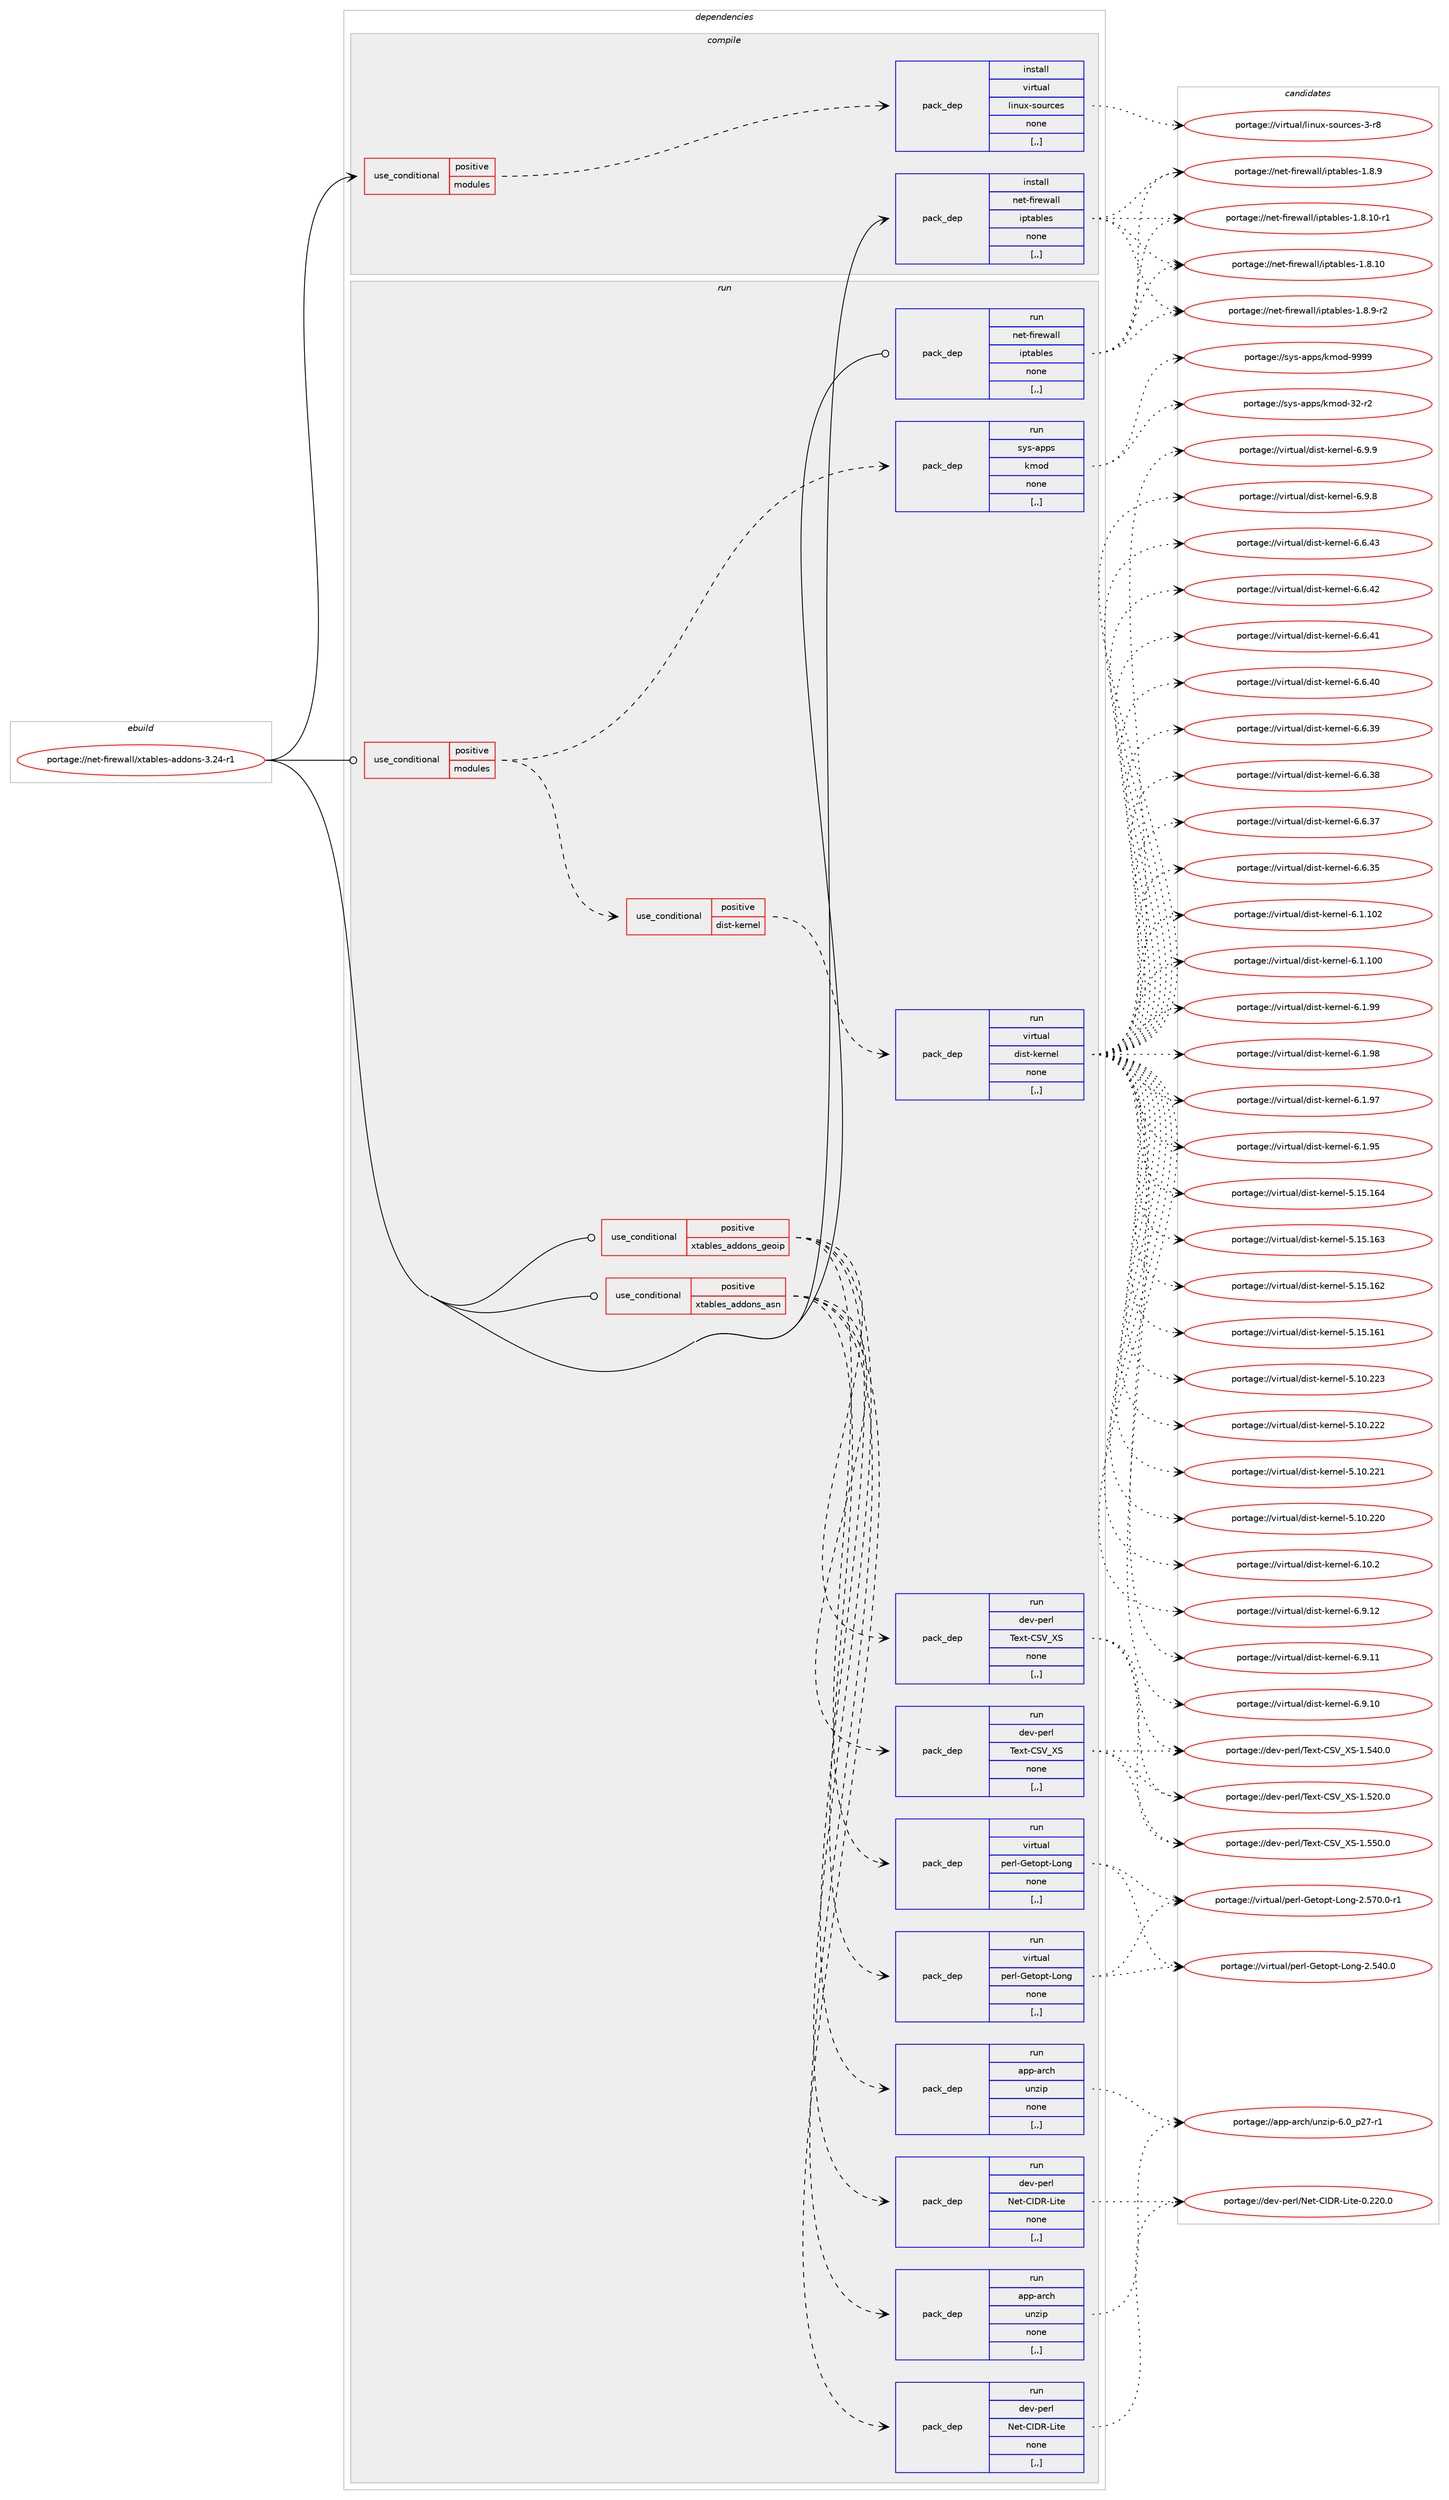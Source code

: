 digraph prolog {

# *************
# Graph options
# *************

newrank=true;
concentrate=true;
compound=true;
graph [rankdir=LR,fontname=Helvetica,fontsize=10,ranksep=1.5];#, ranksep=2.5, nodesep=0.2];
edge  [arrowhead=vee];
node  [fontname=Helvetica,fontsize=10];

# **********
# The ebuild
# **********

subgraph cluster_leftcol {
color=gray;
label=<<i>ebuild</i>>;
id [label="portage://net-firewall/xtables-addons-3.24-r1", color=red, width=4, href="../net-firewall/xtables-addons-3.24-r1.svg"];
}

# ****************
# The dependencies
# ****************

subgraph cluster_midcol {
color=gray;
label=<<i>dependencies</i>>;
subgraph cluster_compile {
fillcolor="#eeeeee";
style=filled;
label=<<i>compile</i>>;
subgraph cond90110 {
dependency347091 [label=<<TABLE BORDER="0" CELLBORDER="1" CELLSPACING="0" CELLPADDING="4"><TR><TD ROWSPAN="3" CELLPADDING="10">use_conditional</TD></TR><TR><TD>positive</TD></TR><TR><TD>modules</TD></TR></TABLE>>, shape=none, color=red];
subgraph pack254386 {
dependency347092 [label=<<TABLE BORDER="0" CELLBORDER="1" CELLSPACING="0" CELLPADDING="4" WIDTH="220"><TR><TD ROWSPAN="6" CELLPADDING="30">pack_dep</TD></TR><TR><TD WIDTH="110">install</TD></TR><TR><TD>virtual</TD></TR><TR><TD>linux-sources</TD></TR><TR><TD>none</TD></TR><TR><TD>[,,]</TD></TR></TABLE>>, shape=none, color=blue];
}
dependency347091:e -> dependency347092:w [weight=20,style="dashed",arrowhead="vee"];
}
id:e -> dependency347091:w [weight=20,style="solid",arrowhead="vee"];
subgraph pack254387 {
dependency347093 [label=<<TABLE BORDER="0" CELLBORDER="1" CELLSPACING="0" CELLPADDING="4" WIDTH="220"><TR><TD ROWSPAN="6" CELLPADDING="30">pack_dep</TD></TR><TR><TD WIDTH="110">install</TD></TR><TR><TD>net-firewall</TD></TR><TR><TD>iptables</TD></TR><TR><TD>none</TD></TR><TR><TD>[,,]</TD></TR></TABLE>>, shape=none, color=blue];
}
id:e -> dependency347093:w [weight=20,style="solid",arrowhead="vee"];
}
subgraph cluster_compileandrun {
fillcolor="#eeeeee";
style=filled;
label=<<i>compile and run</i>>;
}
subgraph cluster_run {
fillcolor="#eeeeee";
style=filled;
label=<<i>run</i>>;
subgraph cond90111 {
dependency347094 [label=<<TABLE BORDER="0" CELLBORDER="1" CELLSPACING="0" CELLPADDING="4"><TR><TD ROWSPAN="3" CELLPADDING="10">use_conditional</TD></TR><TR><TD>positive</TD></TR><TR><TD>modules</TD></TR></TABLE>>, shape=none, color=red];
subgraph pack254388 {
dependency347095 [label=<<TABLE BORDER="0" CELLBORDER="1" CELLSPACING="0" CELLPADDING="4" WIDTH="220"><TR><TD ROWSPAN="6" CELLPADDING="30">pack_dep</TD></TR><TR><TD WIDTH="110">run</TD></TR><TR><TD>sys-apps</TD></TR><TR><TD>kmod</TD></TR><TR><TD>none</TD></TR><TR><TD>[,,]</TD></TR></TABLE>>, shape=none, color=blue];
}
dependency347094:e -> dependency347095:w [weight=20,style="dashed",arrowhead="vee"];
subgraph cond90112 {
dependency347096 [label=<<TABLE BORDER="0" CELLBORDER="1" CELLSPACING="0" CELLPADDING="4"><TR><TD ROWSPAN="3" CELLPADDING="10">use_conditional</TD></TR><TR><TD>positive</TD></TR><TR><TD>dist-kernel</TD></TR></TABLE>>, shape=none, color=red];
subgraph pack254389 {
dependency347097 [label=<<TABLE BORDER="0" CELLBORDER="1" CELLSPACING="0" CELLPADDING="4" WIDTH="220"><TR><TD ROWSPAN="6" CELLPADDING="30">pack_dep</TD></TR><TR><TD WIDTH="110">run</TD></TR><TR><TD>virtual</TD></TR><TR><TD>dist-kernel</TD></TR><TR><TD>none</TD></TR><TR><TD>[,,]</TD></TR></TABLE>>, shape=none, color=blue];
}
dependency347096:e -> dependency347097:w [weight=20,style="dashed",arrowhead="vee"];
}
dependency347094:e -> dependency347096:w [weight=20,style="dashed",arrowhead="vee"];
}
id:e -> dependency347094:w [weight=20,style="solid",arrowhead="odot"];
subgraph cond90113 {
dependency347098 [label=<<TABLE BORDER="0" CELLBORDER="1" CELLSPACING="0" CELLPADDING="4"><TR><TD ROWSPAN="3" CELLPADDING="10">use_conditional</TD></TR><TR><TD>positive</TD></TR><TR><TD>xtables_addons_asn</TD></TR></TABLE>>, shape=none, color=red];
subgraph pack254390 {
dependency347099 [label=<<TABLE BORDER="0" CELLBORDER="1" CELLSPACING="0" CELLPADDING="4" WIDTH="220"><TR><TD ROWSPAN="6" CELLPADDING="30">pack_dep</TD></TR><TR><TD WIDTH="110">run</TD></TR><TR><TD>app-arch</TD></TR><TR><TD>unzip</TD></TR><TR><TD>none</TD></TR><TR><TD>[,,]</TD></TR></TABLE>>, shape=none, color=blue];
}
dependency347098:e -> dependency347099:w [weight=20,style="dashed",arrowhead="vee"];
subgraph pack254391 {
dependency347100 [label=<<TABLE BORDER="0" CELLBORDER="1" CELLSPACING="0" CELLPADDING="4" WIDTH="220"><TR><TD ROWSPAN="6" CELLPADDING="30">pack_dep</TD></TR><TR><TD WIDTH="110">run</TD></TR><TR><TD>dev-perl</TD></TR><TR><TD>Net-CIDR-Lite</TD></TR><TR><TD>none</TD></TR><TR><TD>[,,]</TD></TR></TABLE>>, shape=none, color=blue];
}
dependency347098:e -> dependency347100:w [weight=20,style="dashed",arrowhead="vee"];
subgraph pack254392 {
dependency347101 [label=<<TABLE BORDER="0" CELLBORDER="1" CELLSPACING="0" CELLPADDING="4" WIDTH="220"><TR><TD ROWSPAN="6" CELLPADDING="30">pack_dep</TD></TR><TR><TD WIDTH="110">run</TD></TR><TR><TD>dev-perl</TD></TR><TR><TD>Text-CSV_XS</TD></TR><TR><TD>none</TD></TR><TR><TD>[,,]</TD></TR></TABLE>>, shape=none, color=blue];
}
dependency347098:e -> dependency347101:w [weight=20,style="dashed",arrowhead="vee"];
subgraph pack254393 {
dependency347102 [label=<<TABLE BORDER="0" CELLBORDER="1" CELLSPACING="0" CELLPADDING="4" WIDTH="220"><TR><TD ROWSPAN="6" CELLPADDING="30">pack_dep</TD></TR><TR><TD WIDTH="110">run</TD></TR><TR><TD>virtual</TD></TR><TR><TD>perl-Getopt-Long</TD></TR><TR><TD>none</TD></TR><TR><TD>[,,]</TD></TR></TABLE>>, shape=none, color=blue];
}
dependency347098:e -> dependency347102:w [weight=20,style="dashed",arrowhead="vee"];
}
id:e -> dependency347098:w [weight=20,style="solid",arrowhead="odot"];
subgraph cond90114 {
dependency347103 [label=<<TABLE BORDER="0" CELLBORDER="1" CELLSPACING="0" CELLPADDING="4"><TR><TD ROWSPAN="3" CELLPADDING="10">use_conditional</TD></TR><TR><TD>positive</TD></TR><TR><TD>xtables_addons_geoip</TD></TR></TABLE>>, shape=none, color=red];
subgraph pack254394 {
dependency347104 [label=<<TABLE BORDER="0" CELLBORDER="1" CELLSPACING="0" CELLPADDING="4" WIDTH="220"><TR><TD ROWSPAN="6" CELLPADDING="30">pack_dep</TD></TR><TR><TD WIDTH="110">run</TD></TR><TR><TD>app-arch</TD></TR><TR><TD>unzip</TD></TR><TR><TD>none</TD></TR><TR><TD>[,,]</TD></TR></TABLE>>, shape=none, color=blue];
}
dependency347103:e -> dependency347104:w [weight=20,style="dashed",arrowhead="vee"];
subgraph pack254395 {
dependency347105 [label=<<TABLE BORDER="0" CELLBORDER="1" CELLSPACING="0" CELLPADDING="4" WIDTH="220"><TR><TD ROWSPAN="6" CELLPADDING="30">pack_dep</TD></TR><TR><TD WIDTH="110">run</TD></TR><TR><TD>dev-perl</TD></TR><TR><TD>Net-CIDR-Lite</TD></TR><TR><TD>none</TD></TR><TR><TD>[,,]</TD></TR></TABLE>>, shape=none, color=blue];
}
dependency347103:e -> dependency347105:w [weight=20,style="dashed",arrowhead="vee"];
subgraph pack254396 {
dependency347106 [label=<<TABLE BORDER="0" CELLBORDER="1" CELLSPACING="0" CELLPADDING="4" WIDTH="220"><TR><TD ROWSPAN="6" CELLPADDING="30">pack_dep</TD></TR><TR><TD WIDTH="110">run</TD></TR><TR><TD>dev-perl</TD></TR><TR><TD>Text-CSV_XS</TD></TR><TR><TD>none</TD></TR><TR><TD>[,,]</TD></TR></TABLE>>, shape=none, color=blue];
}
dependency347103:e -> dependency347106:w [weight=20,style="dashed",arrowhead="vee"];
subgraph pack254397 {
dependency347107 [label=<<TABLE BORDER="0" CELLBORDER="1" CELLSPACING="0" CELLPADDING="4" WIDTH="220"><TR><TD ROWSPAN="6" CELLPADDING="30">pack_dep</TD></TR><TR><TD WIDTH="110">run</TD></TR><TR><TD>virtual</TD></TR><TR><TD>perl-Getopt-Long</TD></TR><TR><TD>none</TD></TR><TR><TD>[,,]</TD></TR></TABLE>>, shape=none, color=blue];
}
dependency347103:e -> dependency347107:w [weight=20,style="dashed",arrowhead="vee"];
}
id:e -> dependency347103:w [weight=20,style="solid",arrowhead="odot"];
subgraph pack254398 {
dependency347108 [label=<<TABLE BORDER="0" CELLBORDER="1" CELLSPACING="0" CELLPADDING="4" WIDTH="220"><TR><TD ROWSPAN="6" CELLPADDING="30">pack_dep</TD></TR><TR><TD WIDTH="110">run</TD></TR><TR><TD>net-firewall</TD></TR><TR><TD>iptables</TD></TR><TR><TD>none</TD></TR><TR><TD>[,,]</TD></TR></TABLE>>, shape=none, color=blue];
}
id:e -> dependency347108:w [weight=20,style="solid",arrowhead="odot"];
}
}

# **************
# The candidates
# **************

subgraph cluster_choices {
rank=same;
color=gray;
label=<<i>candidates</i>>;

subgraph choice254386 {
color=black;
nodesep=1;
choice1181051141161179710847108105110117120451151111171149910111545514511456 [label="portage://virtual/linux-sources-3-r8", color=red, width=4,href="../virtual/linux-sources-3-r8.svg"];
dependency347092:e -> choice1181051141161179710847108105110117120451151111171149910111545514511456:w [style=dotted,weight="100"];
}
subgraph choice254387 {
color=black;
nodesep=1;
choice1101011164510210511410111997108108471051121169798108101115454946564649484511449 [label="portage://net-firewall/iptables-1.8.10-r1", color=red, width=4,href="../net-firewall/iptables-1.8.10-r1.svg"];
choice110101116451021051141011199710810847105112116979810810111545494656464948 [label="portage://net-firewall/iptables-1.8.10", color=red, width=4,href="../net-firewall/iptables-1.8.10.svg"];
choice11010111645102105114101119971081084710511211697981081011154549465646574511450 [label="portage://net-firewall/iptables-1.8.9-r2", color=red, width=4,href="../net-firewall/iptables-1.8.9-r2.svg"];
choice1101011164510210511410111997108108471051121169798108101115454946564657 [label="portage://net-firewall/iptables-1.8.9", color=red, width=4,href="../net-firewall/iptables-1.8.9.svg"];
dependency347093:e -> choice1101011164510210511410111997108108471051121169798108101115454946564649484511449:w [style=dotted,weight="100"];
dependency347093:e -> choice110101116451021051141011199710810847105112116979810810111545494656464948:w [style=dotted,weight="100"];
dependency347093:e -> choice11010111645102105114101119971081084710511211697981081011154549465646574511450:w [style=dotted,weight="100"];
dependency347093:e -> choice1101011164510210511410111997108108471051121169798108101115454946564657:w [style=dotted,weight="100"];
}
subgraph choice254388 {
color=black;
nodesep=1;
choice1151211154597112112115471071091111004557575757 [label="portage://sys-apps/kmod-9999", color=red, width=4,href="../sys-apps/kmod-9999.svg"];
choice1151211154597112112115471071091111004551504511450 [label="portage://sys-apps/kmod-32-r2", color=red, width=4,href="../sys-apps/kmod-32-r2.svg"];
dependency347095:e -> choice1151211154597112112115471071091111004557575757:w [style=dotted,weight="100"];
dependency347095:e -> choice1151211154597112112115471071091111004551504511450:w [style=dotted,weight="100"];
}
subgraph choice254389 {
color=black;
nodesep=1;
choice11810511411611797108471001051151164510710111411010110845544649484650 [label="portage://virtual/dist-kernel-6.10.2", color=red, width=4,href="../virtual/dist-kernel-6.10.2.svg"];
choice11810511411611797108471001051151164510710111411010110845544657464950 [label="portage://virtual/dist-kernel-6.9.12", color=red, width=4,href="../virtual/dist-kernel-6.9.12.svg"];
choice11810511411611797108471001051151164510710111411010110845544657464949 [label="portage://virtual/dist-kernel-6.9.11", color=red, width=4,href="../virtual/dist-kernel-6.9.11.svg"];
choice11810511411611797108471001051151164510710111411010110845544657464948 [label="portage://virtual/dist-kernel-6.9.10", color=red, width=4,href="../virtual/dist-kernel-6.9.10.svg"];
choice118105114116117971084710010511511645107101114110101108455446574657 [label="portage://virtual/dist-kernel-6.9.9", color=red, width=4,href="../virtual/dist-kernel-6.9.9.svg"];
choice118105114116117971084710010511511645107101114110101108455446574656 [label="portage://virtual/dist-kernel-6.9.8", color=red, width=4,href="../virtual/dist-kernel-6.9.8.svg"];
choice11810511411611797108471001051151164510710111411010110845544654465251 [label="portage://virtual/dist-kernel-6.6.43", color=red, width=4,href="../virtual/dist-kernel-6.6.43.svg"];
choice11810511411611797108471001051151164510710111411010110845544654465250 [label="portage://virtual/dist-kernel-6.6.42", color=red, width=4,href="../virtual/dist-kernel-6.6.42.svg"];
choice11810511411611797108471001051151164510710111411010110845544654465249 [label="portage://virtual/dist-kernel-6.6.41", color=red, width=4,href="../virtual/dist-kernel-6.6.41.svg"];
choice11810511411611797108471001051151164510710111411010110845544654465248 [label="portage://virtual/dist-kernel-6.6.40", color=red, width=4,href="../virtual/dist-kernel-6.6.40.svg"];
choice11810511411611797108471001051151164510710111411010110845544654465157 [label="portage://virtual/dist-kernel-6.6.39", color=red, width=4,href="../virtual/dist-kernel-6.6.39.svg"];
choice11810511411611797108471001051151164510710111411010110845544654465156 [label="portage://virtual/dist-kernel-6.6.38", color=red, width=4,href="../virtual/dist-kernel-6.6.38.svg"];
choice11810511411611797108471001051151164510710111411010110845544654465155 [label="portage://virtual/dist-kernel-6.6.37", color=red, width=4,href="../virtual/dist-kernel-6.6.37.svg"];
choice11810511411611797108471001051151164510710111411010110845544654465153 [label="portage://virtual/dist-kernel-6.6.35", color=red, width=4,href="../virtual/dist-kernel-6.6.35.svg"];
choice1181051141161179710847100105115116451071011141101011084554464946494850 [label="portage://virtual/dist-kernel-6.1.102", color=red, width=4,href="../virtual/dist-kernel-6.1.102.svg"];
choice1181051141161179710847100105115116451071011141101011084554464946494848 [label="portage://virtual/dist-kernel-6.1.100", color=red, width=4,href="../virtual/dist-kernel-6.1.100.svg"];
choice11810511411611797108471001051151164510710111411010110845544649465757 [label="portage://virtual/dist-kernel-6.1.99", color=red, width=4,href="../virtual/dist-kernel-6.1.99.svg"];
choice11810511411611797108471001051151164510710111411010110845544649465756 [label="portage://virtual/dist-kernel-6.1.98", color=red, width=4,href="../virtual/dist-kernel-6.1.98.svg"];
choice11810511411611797108471001051151164510710111411010110845544649465755 [label="portage://virtual/dist-kernel-6.1.97", color=red, width=4,href="../virtual/dist-kernel-6.1.97.svg"];
choice11810511411611797108471001051151164510710111411010110845544649465753 [label="portage://virtual/dist-kernel-6.1.95", color=red, width=4,href="../virtual/dist-kernel-6.1.95.svg"];
choice118105114116117971084710010511511645107101114110101108455346495346495452 [label="portage://virtual/dist-kernel-5.15.164", color=red, width=4,href="../virtual/dist-kernel-5.15.164.svg"];
choice118105114116117971084710010511511645107101114110101108455346495346495451 [label="portage://virtual/dist-kernel-5.15.163", color=red, width=4,href="../virtual/dist-kernel-5.15.163.svg"];
choice118105114116117971084710010511511645107101114110101108455346495346495450 [label="portage://virtual/dist-kernel-5.15.162", color=red, width=4,href="../virtual/dist-kernel-5.15.162.svg"];
choice118105114116117971084710010511511645107101114110101108455346495346495449 [label="portage://virtual/dist-kernel-5.15.161", color=red, width=4,href="../virtual/dist-kernel-5.15.161.svg"];
choice118105114116117971084710010511511645107101114110101108455346494846505051 [label="portage://virtual/dist-kernel-5.10.223", color=red, width=4,href="../virtual/dist-kernel-5.10.223.svg"];
choice118105114116117971084710010511511645107101114110101108455346494846505050 [label="portage://virtual/dist-kernel-5.10.222", color=red, width=4,href="../virtual/dist-kernel-5.10.222.svg"];
choice118105114116117971084710010511511645107101114110101108455346494846505049 [label="portage://virtual/dist-kernel-5.10.221", color=red, width=4,href="../virtual/dist-kernel-5.10.221.svg"];
choice118105114116117971084710010511511645107101114110101108455346494846505048 [label="portage://virtual/dist-kernel-5.10.220", color=red, width=4,href="../virtual/dist-kernel-5.10.220.svg"];
dependency347097:e -> choice11810511411611797108471001051151164510710111411010110845544649484650:w [style=dotted,weight="100"];
dependency347097:e -> choice11810511411611797108471001051151164510710111411010110845544657464950:w [style=dotted,weight="100"];
dependency347097:e -> choice11810511411611797108471001051151164510710111411010110845544657464949:w [style=dotted,weight="100"];
dependency347097:e -> choice11810511411611797108471001051151164510710111411010110845544657464948:w [style=dotted,weight="100"];
dependency347097:e -> choice118105114116117971084710010511511645107101114110101108455446574657:w [style=dotted,weight="100"];
dependency347097:e -> choice118105114116117971084710010511511645107101114110101108455446574656:w [style=dotted,weight="100"];
dependency347097:e -> choice11810511411611797108471001051151164510710111411010110845544654465251:w [style=dotted,weight="100"];
dependency347097:e -> choice11810511411611797108471001051151164510710111411010110845544654465250:w [style=dotted,weight="100"];
dependency347097:e -> choice11810511411611797108471001051151164510710111411010110845544654465249:w [style=dotted,weight="100"];
dependency347097:e -> choice11810511411611797108471001051151164510710111411010110845544654465248:w [style=dotted,weight="100"];
dependency347097:e -> choice11810511411611797108471001051151164510710111411010110845544654465157:w [style=dotted,weight="100"];
dependency347097:e -> choice11810511411611797108471001051151164510710111411010110845544654465156:w [style=dotted,weight="100"];
dependency347097:e -> choice11810511411611797108471001051151164510710111411010110845544654465155:w [style=dotted,weight="100"];
dependency347097:e -> choice11810511411611797108471001051151164510710111411010110845544654465153:w [style=dotted,weight="100"];
dependency347097:e -> choice1181051141161179710847100105115116451071011141101011084554464946494850:w [style=dotted,weight="100"];
dependency347097:e -> choice1181051141161179710847100105115116451071011141101011084554464946494848:w [style=dotted,weight="100"];
dependency347097:e -> choice11810511411611797108471001051151164510710111411010110845544649465757:w [style=dotted,weight="100"];
dependency347097:e -> choice11810511411611797108471001051151164510710111411010110845544649465756:w [style=dotted,weight="100"];
dependency347097:e -> choice11810511411611797108471001051151164510710111411010110845544649465755:w [style=dotted,weight="100"];
dependency347097:e -> choice11810511411611797108471001051151164510710111411010110845544649465753:w [style=dotted,weight="100"];
dependency347097:e -> choice118105114116117971084710010511511645107101114110101108455346495346495452:w [style=dotted,weight="100"];
dependency347097:e -> choice118105114116117971084710010511511645107101114110101108455346495346495451:w [style=dotted,weight="100"];
dependency347097:e -> choice118105114116117971084710010511511645107101114110101108455346495346495450:w [style=dotted,weight="100"];
dependency347097:e -> choice118105114116117971084710010511511645107101114110101108455346495346495449:w [style=dotted,weight="100"];
dependency347097:e -> choice118105114116117971084710010511511645107101114110101108455346494846505051:w [style=dotted,weight="100"];
dependency347097:e -> choice118105114116117971084710010511511645107101114110101108455346494846505050:w [style=dotted,weight="100"];
dependency347097:e -> choice118105114116117971084710010511511645107101114110101108455346494846505049:w [style=dotted,weight="100"];
dependency347097:e -> choice118105114116117971084710010511511645107101114110101108455346494846505048:w [style=dotted,weight="100"];
}
subgraph choice254390 {
color=black;
nodesep=1;
choice9711211245971149910447117110122105112455446489511250554511449 [label="portage://app-arch/unzip-6.0_p27-r1", color=red, width=4,href="../app-arch/unzip-6.0_p27-r1.svg"];
dependency347099:e -> choice9711211245971149910447117110122105112455446489511250554511449:w [style=dotted,weight="100"];
}
subgraph choice254391 {
color=black;
nodesep=1;
choice100101118451121011141084778101116456773688245761051161014548465050484648 [label="portage://dev-perl/Net-CIDR-Lite-0.220.0", color=red, width=4,href="../dev-perl/Net-CIDR-Lite-0.220.0.svg"];
dependency347100:e -> choice100101118451121011141084778101116456773688245761051161014548465050484648:w [style=dotted,weight="100"];
}
subgraph choice254392 {
color=black;
nodesep=1;
choice100101118451121011141084784101120116456783869588834549465353484648 [label="portage://dev-perl/Text-CSV_XS-1.550.0", color=red, width=4,href="../dev-perl/Text-CSV_XS-1.550.0.svg"];
choice100101118451121011141084784101120116456783869588834549465352484648 [label="portage://dev-perl/Text-CSV_XS-1.540.0", color=red, width=4,href="../dev-perl/Text-CSV_XS-1.540.0.svg"];
choice100101118451121011141084784101120116456783869588834549465350484648 [label="portage://dev-perl/Text-CSV_XS-1.520.0", color=red, width=4,href="../dev-perl/Text-CSV_XS-1.520.0.svg"];
dependency347101:e -> choice100101118451121011141084784101120116456783869588834549465353484648:w [style=dotted,weight="100"];
dependency347101:e -> choice100101118451121011141084784101120116456783869588834549465352484648:w [style=dotted,weight="100"];
dependency347101:e -> choice100101118451121011141084784101120116456783869588834549465350484648:w [style=dotted,weight="100"];
}
subgraph choice254393 {
color=black;
nodesep=1;
choice11810511411611797108471121011141084571101116111112116457611111010345504653554846484511449 [label="portage://virtual/perl-Getopt-Long-2.570.0-r1", color=red, width=4,href="../virtual/perl-Getopt-Long-2.570.0-r1.svg"];
choice1181051141161179710847112101114108457110111611111211645761111101034550465352484648 [label="portage://virtual/perl-Getopt-Long-2.540.0", color=red, width=4,href="../virtual/perl-Getopt-Long-2.540.0.svg"];
dependency347102:e -> choice11810511411611797108471121011141084571101116111112116457611111010345504653554846484511449:w [style=dotted,weight="100"];
dependency347102:e -> choice1181051141161179710847112101114108457110111611111211645761111101034550465352484648:w [style=dotted,weight="100"];
}
subgraph choice254394 {
color=black;
nodesep=1;
choice9711211245971149910447117110122105112455446489511250554511449 [label="portage://app-arch/unzip-6.0_p27-r1", color=red, width=4,href="../app-arch/unzip-6.0_p27-r1.svg"];
dependency347104:e -> choice9711211245971149910447117110122105112455446489511250554511449:w [style=dotted,weight="100"];
}
subgraph choice254395 {
color=black;
nodesep=1;
choice100101118451121011141084778101116456773688245761051161014548465050484648 [label="portage://dev-perl/Net-CIDR-Lite-0.220.0", color=red, width=4,href="../dev-perl/Net-CIDR-Lite-0.220.0.svg"];
dependency347105:e -> choice100101118451121011141084778101116456773688245761051161014548465050484648:w [style=dotted,weight="100"];
}
subgraph choice254396 {
color=black;
nodesep=1;
choice100101118451121011141084784101120116456783869588834549465353484648 [label="portage://dev-perl/Text-CSV_XS-1.550.0", color=red, width=4,href="../dev-perl/Text-CSV_XS-1.550.0.svg"];
choice100101118451121011141084784101120116456783869588834549465352484648 [label="portage://dev-perl/Text-CSV_XS-1.540.0", color=red, width=4,href="../dev-perl/Text-CSV_XS-1.540.0.svg"];
choice100101118451121011141084784101120116456783869588834549465350484648 [label="portage://dev-perl/Text-CSV_XS-1.520.0", color=red, width=4,href="../dev-perl/Text-CSV_XS-1.520.0.svg"];
dependency347106:e -> choice100101118451121011141084784101120116456783869588834549465353484648:w [style=dotted,weight="100"];
dependency347106:e -> choice100101118451121011141084784101120116456783869588834549465352484648:w [style=dotted,weight="100"];
dependency347106:e -> choice100101118451121011141084784101120116456783869588834549465350484648:w [style=dotted,weight="100"];
}
subgraph choice254397 {
color=black;
nodesep=1;
choice11810511411611797108471121011141084571101116111112116457611111010345504653554846484511449 [label="portage://virtual/perl-Getopt-Long-2.570.0-r1", color=red, width=4,href="../virtual/perl-Getopt-Long-2.570.0-r1.svg"];
choice1181051141161179710847112101114108457110111611111211645761111101034550465352484648 [label="portage://virtual/perl-Getopt-Long-2.540.0", color=red, width=4,href="../virtual/perl-Getopt-Long-2.540.0.svg"];
dependency347107:e -> choice11810511411611797108471121011141084571101116111112116457611111010345504653554846484511449:w [style=dotted,weight="100"];
dependency347107:e -> choice1181051141161179710847112101114108457110111611111211645761111101034550465352484648:w [style=dotted,weight="100"];
}
subgraph choice254398 {
color=black;
nodesep=1;
choice1101011164510210511410111997108108471051121169798108101115454946564649484511449 [label="portage://net-firewall/iptables-1.8.10-r1", color=red, width=4,href="../net-firewall/iptables-1.8.10-r1.svg"];
choice110101116451021051141011199710810847105112116979810810111545494656464948 [label="portage://net-firewall/iptables-1.8.10", color=red, width=4,href="../net-firewall/iptables-1.8.10.svg"];
choice11010111645102105114101119971081084710511211697981081011154549465646574511450 [label="portage://net-firewall/iptables-1.8.9-r2", color=red, width=4,href="../net-firewall/iptables-1.8.9-r2.svg"];
choice1101011164510210511410111997108108471051121169798108101115454946564657 [label="portage://net-firewall/iptables-1.8.9", color=red, width=4,href="../net-firewall/iptables-1.8.9.svg"];
dependency347108:e -> choice1101011164510210511410111997108108471051121169798108101115454946564649484511449:w [style=dotted,weight="100"];
dependency347108:e -> choice110101116451021051141011199710810847105112116979810810111545494656464948:w [style=dotted,weight="100"];
dependency347108:e -> choice11010111645102105114101119971081084710511211697981081011154549465646574511450:w [style=dotted,weight="100"];
dependency347108:e -> choice1101011164510210511410111997108108471051121169798108101115454946564657:w [style=dotted,weight="100"];
}
}

}
